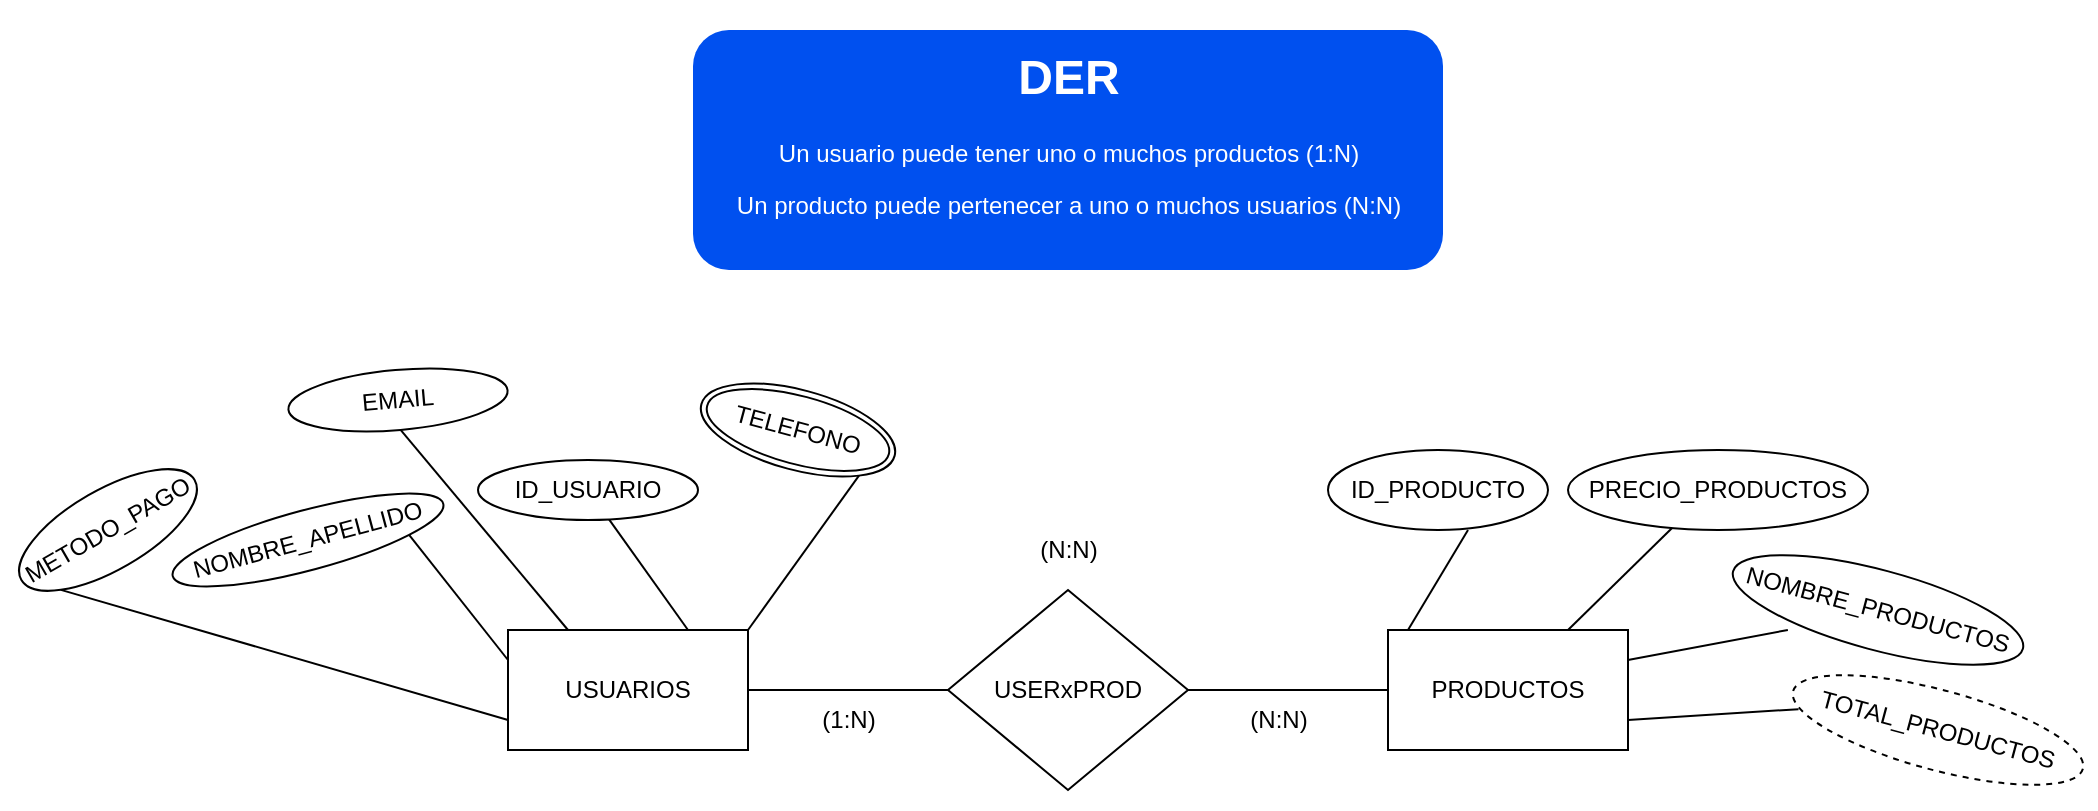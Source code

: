 <mxfile version="23.0.2" type="device" pages="2">
  <diagram name="DER" id="9NDEWmSv1KTt6CReg3cy">
    <mxGraphModel dx="1500" dy="1115" grid="1" gridSize="10" guides="1" tooltips="1" connect="1" arrows="1" fold="1" page="0" pageScale="1" pageWidth="1600" pageHeight="900" math="0" shadow="0">
      <root>
        <mxCell id="0" />
        <mxCell id="1" parent="0" />
        <mxCell id="y1MVlPW5S89hwqnk378B-1" value="PRODUCTOS" style="rounded=0;whiteSpace=wrap;html=1;" vertex="1" parent="1">
          <mxGeometry x="560" y="200" width="120" height="60" as="geometry" />
        </mxCell>
        <mxCell id="y1MVlPW5S89hwqnk378B-2" value="USUARIOS" style="rounded=0;whiteSpace=wrap;html=1;" vertex="1" parent="1">
          <mxGeometry x="120" y="200" width="120" height="60" as="geometry" />
        </mxCell>
        <mxCell id="y1MVlPW5S89hwqnk378B-3" value="&lt;h1&gt;DER&lt;/h1&gt;&lt;p&gt;Un usuario puede tener uno o muchos productos (1:N)&lt;/p&gt;&lt;p&gt;Un producto puede pertenecer a uno o muchos usuarios (N:N)&lt;/p&gt;" style="text;html=1;spacing=5;spacingTop=-20;whiteSpace=wrap;overflow=hidden;rounded=1;gradientDirection=north;fillColor=#0050ef;strokeColor=none;fontColor=#ffffff;shadow=0;glass=0;fontStyle=0;align=center;verticalAlign=middle;horizontal=1;labelBackgroundColor=none;labelBorderColor=none;" vertex="1" parent="1">
          <mxGeometry x="212.5" y="-100" width="375" height="120" as="geometry" />
        </mxCell>
        <mxCell id="y1MVlPW5S89hwqnk378B-4" value="USERxPROD" style="rhombus;whiteSpace=wrap;html=1;" vertex="1" parent="1">
          <mxGeometry x="340" y="180" width="120" height="100" as="geometry" />
        </mxCell>
        <mxCell id="y1MVlPW5S89hwqnk378B-9" value="" style="endArrow=none;html=1;rounded=0;entryX=1;entryY=0.5;entryDx=0;entryDy=0;exitX=0;exitY=0.5;exitDx=0;exitDy=0;" edge="1" parent="1" source="y1MVlPW5S89hwqnk378B-4" target="y1MVlPW5S89hwqnk378B-2">
          <mxGeometry width="50" height="50" relative="1" as="geometry">
            <mxPoint x="440" y="220" as="sourcePoint" />
            <mxPoint x="490" y="170" as="targetPoint" />
          </mxGeometry>
        </mxCell>
        <mxCell id="y1MVlPW5S89hwqnk378B-10" value="" style="endArrow=none;html=1;rounded=0;entryX=0;entryY=0.5;entryDx=0;entryDy=0;exitX=1;exitY=0.5;exitDx=0;exitDy=0;" edge="1" parent="1" source="y1MVlPW5S89hwqnk378B-4" target="y1MVlPW5S89hwqnk378B-1">
          <mxGeometry width="50" height="50" relative="1" as="geometry">
            <mxPoint x="440" y="220" as="sourcePoint" />
            <mxPoint x="490" y="170" as="targetPoint" />
          </mxGeometry>
        </mxCell>
        <mxCell id="y1MVlPW5S89hwqnk378B-11" value="" style="endArrow=none;html=1;rounded=0;entryX=0.227;entryY=1.033;entryDx=0;entryDy=0;entryPerimeter=0;exitX=1;exitY=0.25;exitDx=0;exitDy=0;" edge="1" parent="1" source="y1MVlPW5S89hwqnk378B-1" target="y1MVlPW5S89hwqnk378B-16">
          <mxGeometry width="50" height="50" relative="1" as="geometry">
            <mxPoint x="680" y="255" as="sourcePoint" />
            <mxPoint x="750" y="220" as="targetPoint" />
          </mxGeometry>
        </mxCell>
        <mxCell id="y1MVlPW5S89hwqnk378B-12" value="" style="endArrow=none;html=1;rounded=0;entryX=0.347;entryY=0.975;entryDx=0;entryDy=0;entryPerimeter=0;" edge="1" parent="1" target="y1MVlPW5S89hwqnk378B-15">
          <mxGeometry width="50" height="50" relative="1" as="geometry">
            <mxPoint x="650" y="200" as="sourcePoint" />
            <mxPoint x="720" y="165" as="targetPoint" />
          </mxGeometry>
        </mxCell>
        <mxCell id="y1MVlPW5S89hwqnk378B-13" value="" style="endArrow=none;html=1;rounded=0;" edge="1" parent="1">
          <mxGeometry width="50" height="50" relative="1" as="geometry">
            <mxPoint x="570" y="200" as="sourcePoint" />
            <mxPoint x="600" y="150" as="targetPoint" />
          </mxGeometry>
        </mxCell>
        <mxCell id="y1MVlPW5S89hwqnk378B-14" value="ID_PRODUCTO" style="ellipse;whiteSpace=wrap;html=1;" vertex="1" parent="1">
          <mxGeometry x="530" y="110" width="110" height="40" as="geometry" />
        </mxCell>
        <mxCell id="y1MVlPW5S89hwqnk378B-15" value="PRECIO_PRODUCTOS" style="ellipse;whiteSpace=wrap;html=1;" vertex="1" parent="1">
          <mxGeometry x="650" y="110" width="150" height="40" as="geometry" />
        </mxCell>
        <mxCell id="y1MVlPW5S89hwqnk378B-16" value="NOMBRE_PRODUCTOS" style="ellipse;whiteSpace=wrap;html=1;rotation=15;" vertex="1" parent="1">
          <mxGeometry x="730" y="170" width="150" height="40" as="geometry" />
        </mxCell>
        <mxCell id="y1MVlPW5S89hwqnk378B-17" value="TOTAL_PRODUCTOS" style="ellipse;whiteSpace=wrap;html=1;labelBorderColor=none;dashed=1;rotation=15;" vertex="1" parent="1">
          <mxGeometry x="760" y="230" width="150" height="40" as="geometry" />
        </mxCell>
        <mxCell id="y1MVlPW5S89hwqnk378B-18" value="" style="endArrow=none;html=1;rounded=0;entryX=0.033;entryY=0.7;entryDx=0;entryDy=0;entryPerimeter=0;exitX=1;exitY=0.75;exitDx=0;exitDy=0;" edge="1" parent="1" source="y1MVlPW5S89hwqnk378B-1" target="y1MVlPW5S89hwqnk378B-17">
          <mxGeometry width="50" height="50" relative="1" as="geometry">
            <mxPoint x="440" y="220" as="sourcePoint" />
            <mxPoint x="490" y="170" as="targetPoint" />
          </mxGeometry>
        </mxCell>
        <mxCell id="y1MVlPW5S89hwqnk378B-19" value="(N:N)" style="text;html=1;align=center;verticalAlign=middle;resizable=0;points=[];autosize=1;strokeColor=none;fillColor=none;" vertex="1" parent="1">
          <mxGeometry x="375" y="145" width="50" height="30" as="geometry" />
        </mxCell>
        <mxCell id="y1MVlPW5S89hwqnk378B-20" value="(N:N)" style="text;html=1;align=center;verticalAlign=middle;resizable=0;points=[];autosize=1;strokeColor=none;fillColor=none;" vertex="1" parent="1">
          <mxGeometry x="480" y="230" width="50" height="30" as="geometry" />
        </mxCell>
        <mxCell id="y1MVlPW5S89hwqnk378B-21" value="(1:N)" style="text;html=1;align=center;verticalAlign=middle;resizable=0;points=[];autosize=1;strokeColor=none;fillColor=none;" vertex="1" parent="1">
          <mxGeometry x="265" y="230" width="50" height="30" as="geometry" />
        </mxCell>
        <mxCell id="y1MVlPW5S89hwqnk378B-22" value="" style="endArrow=none;html=1;rounded=0;entryX=0.75;entryY=0;entryDx=0;entryDy=0;" edge="1" parent="1" source="y1MVlPW5S89hwqnk378B-23" target="y1MVlPW5S89hwqnk378B-2">
          <mxGeometry width="50" height="50" relative="1" as="geometry">
            <mxPoint x="200" y="160" as="sourcePoint" />
            <mxPoint x="330" y="170" as="targetPoint" />
          </mxGeometry>
        </mxCell>
        <mxCell id="y1MVlPW5S89hwqnk378B-23" value="ID_USUARIO" style="ellipse;whiteSpace=wrap;html=1;" vertex="1" parent="1">
          <mxGeometry x="105" y="115" width="110" height="30" as="geometry" />
        </mxCell>
        <mxCell id="y1MVlPW5S89hwqnk378B-24" value="EMAIL" style="ellipse;whiteSpace=wrap;html=1;rotation=-5;" vertex="1" parent="1">
          <mxGeometry x="10" y="70" width="110" height="30" as="geometry" />
        </mxCell>
        <mxCell id="y1MVlPW5S89hwqnk378B-25" value="" style="endArrow=none;html=1;rounded=0;entryX=0.5;entryY=1;entryDx=0;entryDy=0;exitX=0.25;exitY=0;exitDx=0;exitDy=0;" edge="1" parent="1" source="y1MVlPW5S89hwqnk378B-2" target="y1MVlPW5S89hwqnk378B-24">
          <mxGeometry width="50" height="50" relative="1" as="geometry">
            <mxPoint x="280" y="220" as="sourcePoint" />
            <mxPoint x="330" y="170" as="targetPoint" />
          </mxGeometry>
        </mxCell>
        <mxCell id="y1MVlPW5S89hwqnk378B-27" value="NOMBRE_APELLIDO" style="ellipse;whiteSpace=wrap;html=1;rotation=-15;" vertex="1" parent="1">
          <mxGeometry x="-50" y="140" width="140" height="30" as="geometry" />
        </mxCell>
        <mxCell id="y1MVlPW5S89hwqnk378B-28" value="" style="endArrow=none;html=1;rounded=0;entryX=1;entryY=1;entryDx=0;entryDy=0;exitX=0;exitY=0.25;exitDx=0;exitDy=0;" edge="1" parent="1" source="y1MVlPW5S89hwqnk378B-2" target="y1MVlPW5S89hwqnk378B-27">
          <mxGeometry width="50" height="50" relative="1" as="geometry">
            <mxPoint x="280" y="220" as="sourcePoint" />
            <mxPoint x="330" y="170" as="targetPoint" />
          </mxGeometry>
        </mxCell>
        <mxCell id="y1MVlPW5S89hwqnk378B-31" value="TELEFONO" style="ellipse;shape=doubleEllipse;margin=3;whiteSpace=wrap;html=1;align=center;rotation=15;" vertex="1" parent="1">
          <mxGeometry x="215" y="80" width="100" height="40" as="geometry" />
        </mxCell>
        <mxCell id="y1MVlPW5S89hwqnk378B-32" value="" style="endArrow=none;html=1;rounded=0;entryX=1;entryY=0;entryDx=0;entryDy=0;exitX=1;exitY=1;exitDx=0;exitDy=0;" edge="1" parent="1" source="y1MVlPW5S89hwqnk378B-31" target="y1MVlPW5S89hwqnk378B-2">
          <mxGeometry relative="1" as="geometry">
            <mxPoint x="230" y="100" as="sourcePoint" />
            <mxPoint x="390" y="100" as="targetPoint" />
          </mxGeometry>
        </mxCell>
        <mxCell id="y1MVlPW5S89hwqnk378B-33" value="METODO_PAGO" style="ellipse;whiteSpace=wrap;html=1;align=center;rotation=-30;" vertex="1" parent="1">
          <mxGeometry x="-130" y="130" width="100" height="40" as="geometry" />
        </mxCell>
        <mxCell id="y1MVlPW5S89hwqnk378B-34" value="" style="endArrow=none;html=1;rounded=0;exitX=0;exitY=1;exitDx=0;exitDy=0;entryX=0;entryY=0.75;entryDx=0;entryDy=0;" edge="1" parent="1" source="y1MVlPW5S89hwqnk378B-33" target="y1MVlPW5S89hwqnk378B-2">
          <mxGeometry relative="1" as="geometry">
            <mxPoint x="140" y="200" as="sourcePoint" />
            <mxPoint x="300" y="200" as="targetPoint" />
          </mxGeometry>
        </mxCell>
      </root>
    </mxGraphModel>
  </diagram>
  <diagram id="z8oYfwmp4CMEbBbwqvIX" name="Modelo Relacional">
    <mxGraphModel dx="1280" dy="972" grid="1" gridSize="10" guides="1" tooltips="1" connect="1" arrows="1" fold="1" page="0" pageScale="1" pageWidth="1600" pageHeight="900" math="0" shadow="0">
      <root>
        <mxCell id="0" />
        <mxCell id="1" parent="0" />
        <mxCell id="_S3WSzr0RZkE6LvH8EK8-1" value="&lt;h1&gt;MODELO RELACIONAL&lt;/h1&gt;&lt;div&gt;4 TABLAS: USUARIOS, TELEFONO, PRODUCTOS, USERxPROD&lt;/div&gt;" style="text;html=1;spacing=5;spacingTop=-20;whiteSpace=wrap;overflow=hidden;rounded=1;gradientDirection=north;fillColor=#0050ef;strokeColor=none;fontColor=#ffffff;shadow=0;glass=0;fontStyle=0;align=center;verticalAlign=middle;horizontal=1;labelBackgroundColor=none;labelBorderColor=none;" vertex="1" parent="1">
          <mxGeometry y="10" width="400" height="120" as="geometry" />
        </mxCell>
        <mxCell id="_S3WSzr0RZkE6LvH8EK8-2" value="USUARIOS" style="shape=table;startSize=30;container=1;collapsible=1;childLayout=tableLayout;fixedRows=1;rowLines=0;fontStyle=1;align=center;resizeLast=1;html=1;" vertex="1" parent="1">
          <mxGeometry x="-180" y="201" width="180" height="180" as="geometry" />
        </mxCell>
        <mxCell id="_S3WSzr0RZkE6LvH8EK8-3" value="" style="shape=tableRow;horizontal=0;startSize=0;swimlaneHead=0;swimlaneBody=0;fillColor=none;collapsible=0;dropTarget=0;points=[[0,0.5],[1,0.5]];portConstraint=eastwest;top=0;left=0;right=0;bottom=1;" vertex="1" parent="_S3WSzr0RZkE6LvH8EK8-2">
          <mxGeometry y="30" width="180" height="30" as="geometry" />
        </mxCell>
        <mxCell id="_S3WSzr0RZkE6LvH8EK8-4" value="PK" style="shape=partialRectangle;connectable=0;fillColor=none;top=0;left=0;bottom=0;right=0;fontStyle=1;overflow=hidden;whiteSpace=wrap;html=1;" vertex="1" parent="_S3WSzr0RZkE6LvH8EK8-3">
          <mxGeometry width="30" height="30" as="geometry">
            <mxRectangle width="30" height="30" as="alternateBounds" />
          </mxGeometry>
        </mxCell>
        <mxCell id="_S3WSzr0RZkE6LvH8EK8-5" value="id_usuario" style="shape=partialRectangle;connectable=0;fillColor=none;top=0;left=0;bottom=0;right=0;align=left;spacingLeft=6;fontStyle=5;overflow=hidden;whiteSpace=wrap;html=1;" vertex="1" parent="_S3WSzr0RZkE6LvH8EK8-3">
          <mxGeometry x="30" width="150" height="30" as="geometry">
            <mxRectangle width="150" height="30" as="alternateBounds" />
          </mxGeometry>
        </mxCell>
        <mxCell id="_S3WSzr0RZkE6LvH8EK8-6" value="" style="shape=tableRow;horizontal=0;startSize=0;swimlaneHead=0;swimlaneBody=0;fillColor=none;collapsible=0;dropTarget=0;points=[[0,0.5],[1,0.5]];portConstraint=eastwest;top=0;left=0;right=0;bottom=0;" vertex="1" parent="_S3WSzr0RZkE6LvH8EK8-2">
          <mxGeometry y="60" width="180" height="30" as="geometry" />
        </mxCell>
        <mxCell id="_S3WSzr0RZkE6LvH8EK8-7" value="" style="shape=partialRectangle;connectable=0;fillColor=none;top=0;left=0;bottom=0;right=0;editable=1;overflow=hidden;whiteSpace=wrap;html=1;" vertex="1" parent="_S3WSzr0RZkE6LvH8EK8-6">
          <mxGeometry width="30" height="30" as="geometry">
            <mxRectangle width="30" height="30" as="alternateBounds" />
          </mxGeometry>
        </mxCell>
        <mxCell id="_S3WSzr0RZkE6LvH8EK8-8" value="nombre_apellido&lt;span style=&quot;white-space: pre;&quot;&gt;&#x9;&lt;/span&gt;" style="shape=partialRectangle;connectable=0;fillColor=none;top=0;left=0;bottom=0;right=0;align=left;spacingLeft=6;overflow=hidden;whiteSpace=wrap;html=1;" vertex="1" parent="_S3WSzr0RZkE6LvH8EK8-6">
          <mxGeometry x="30" width="150" height="30" as="geometry">
            <mxRectangle width="150" height="30" as="alternateBounds" />
          </mxGeometry>
        </mxCell>
        <mxCell id="_S3WSzr0RZkE6LvH8EK8-9" value="" style="shape=tableRow;horizontal=0;startSize=0;swimlaneHead=0;swimlaneBody=0;fillColor=none;collapsible=0;dropTarget=0;points=[[0,0.5],[1,0.5]];portConstraint=eastwest;top=0;left=0;right=0;bottom=0;" vertex="1" parent="_S3WSzr0RZkE6LvH8EK8-2">
          <mxGeometry y="90" width="180" height="30" as="geometry" />
        </mxCell>
        <mxCell id="_S3WSzr0RZkE6LvH8EK8-10" value="" style="shape=partialRectangle;connectable=0;fillColor=none;top=0;left=0;bottom=0;right=0;editable=1;overflow=hidden;whiteSpace=wrap;html=1;" vertex="1" parent="_S3WSzr0RZkE6LvH8EK8-9">
          <mxGeometry width="30" height="30" as="geometry">
            <mxRectangle width="30" height="30" as="alternateBounds" />
          </mxGeometry>
        </mxCell>
        <mxCell id="_S3WSzr0RZkE6LvH8EK8-11" value="email_usuario" style="shape=partialRectangle;connectable=0;fillColor=none;top=0;left=0;bottom=0;right=0;align=left;spacingLeft=6;overflow=hidden;whiteSpace=wrap;html=1;" vertex="1" parent="_S3WSzr0RZkE6LvH8EK8-9">
          <mxGeometry x="30" width="150" height="30" as="geometry">
            <mxRectangle width="150" height="30" as="alternateBounds" />
          </mxGeometry>
        </mxCell>
        <mxCell id="_S3WSzr0RZkE6LvH8EK8-12" value="" style="shape=tableRow;horizontal=0;startSize=0;swimlaneHead=0;swimlaneBody=0;fillColor=none;collapsible=0;dropTarget=0;points=[[0,0.5],[1,0.5]];portConstraint=eastwest;top=0;left=0;right=0;bottom=0;" vertex="1" parent="_S3WSzr0RZkE6LvH8EK8-2">
          <mxGeometry y="120" width="180" height="30" as="geometry" />
        </mxCell>
        <mxCell id="_S3WSzr0RZkE6LvH8EK8-13" value="" style="shape=partialRectangle;connectable=0;fillColor=none;top=0;left=0;bottom=0;right=0;editable=1;overflow=hidden;whiteSpace=wrap;html=1;" vertex="1" parent="_S3WSzr0RZkE6LvH8EK8-12">
          <mxGeometry width="30" height="30" as="geometry">
            <mxRectangle width="30" height="30" as="alternateBounds" />
          </mxGeometry>
        </mxCell>
        <mxCell id="_S3WSzr0RZkE6LvH8EK8-14" value="telefono" style="shape=partialRectangle;connectable=0;fillColor=none;top=0;left=0;bottom=0;right=0;align=left;spacingLeft=6;overflow=hidden;whiteSpace=wrap;html=1;" vertex="1" parent="_S3WSzr0RZkE6LvH8EK8-12">
          <mxGeometry x="30" width="150" height="30" as="geometry">
            <mxRectangle width="150" height="30" as="alternateBounds" />
          </mxGeometry>
        </mxCell>
        <mxCell id="NOgiCfdzEX7khykZKink-1" value="" style="shape=tableRow;horizontal=0;startSize=0;swimlaneHead=0;swimlaneBody=0;fillColor=none;collapsible=0;dropTarget=0;points=[[0,0.5],[1,0.5]];portConstraint=eastwest;top=0;left=0;right=0;bottom=0;" vertex="1" parent="_S3WSzr0RZkE6LvH8EK8-2">
          <mxGeometry y="150" width="180" height="30" as="geometry" />
        </mxCell>
        <mxCell id="NOgiCfdzEX7khykZKink-2" value="" style="shape=partialRectangle;connectable=0;fillColor=none;top=0;left=0;bottom=0;right=0;editable=1;overflow=hidden;whiteSpace=wrap;html=1;" vertex="1" parent="NOgiCfdzEX7khykZKink-1">
          <mxGeometry width="30" height="30" as="geometry">
            <mxRectangle width="30" height="30" as="alternateBounds" />
          </mxGeometry>
        </mxCell>
        <mxCell id="NOgiCfdzEX7khykZKink-3" value="metodo_pago" style="shape=partialRectangle;connectable=0;fillColor=none;top=0;left=0;bottom=0;right=0;align=left;spacingLeft=6;overflow=hidden;whiteSpace=wrap;html=1;" vertex="1" parent="NOgiCfdzEX7khykZKink-1">
          <mxGeometry x="30" width="150" height="30" as="geometry">
            <mxRectangle width="150" height="30" as="alternateBounds" />
          </mxGeometry>
        </mxCell>
        <mxCell id="RvstwDUwoyLTjoVhDeW6-1" value="PRODUCTOS" style="shape=table;startSize=30;container=1;collapsible=1;childLayout=tableLayout;fixedRows=1;rowLines=0;fontStyle=1;align=center;resizeLast=1;html=1;" vertex="1" parent="1">
          <mxGeometry x="400" y="201" width="180" height="120" as="geometry" />
        </mxCell>
        <mxCell id="RvstwDUwoyLTjoVhDeW6-2" value="" style="shape=tableRow;horizontal=0;startSize=0;swimlaneHead=0;swimlaneBody=0;fillColor=none;collapsible=0;dropTarget=0;points=[[0,0.5],[1,0.5]];portConstraint=eastwest;top=0;left=0;right=0;bottom=1;" vertex="1" parent="RvstwDUwoyLTjoVhDeW6-1">
          <mxGeometry y="30" width="180" height="30" as="geometry" />
        </mxCell>
        <mxCell id="RvstwDUwoyLTjoVhDeW6-3" value="PK" style="shape=partialRectangle;connectable=0;fillColor=none;top=0;left=0;bottom=0;right=0;fontStyle=1;overflow=hidden;whiteSpace=wrap;html=1;" vertex="1" parent="RvstwDUwoyLTjoVhDeW6-2">
          <mxGeometry width="30" height="30" as="geometry">
            <mxRectangle width="30" height="30" as="alternateBounds" />
          </mxGeometry>
        </mxCell>
        <mxCell id="RvstwDUwoyLTjoVhDeW6-4" value="id_producto" style="shape=partialRectangle;connectable=0;fillColor=none;top=0;left=0;bottom=0;right=0;align=left;spacingLeft=6;fontStyle=5;overflow=hidden;whiteSpace=wrap;html=1;" vertex="1" parent="RvstwDUwoyLTjoVhDeW6-2">
          <mxGeometry x="30" width="150" height="30" as="geometry">
            <mxRectangle width="150" height="30" as="alternateBounds" />
          </mxGeometry>
        </mxCell>
        <mxCell id="RvstwDUwoyLTjoVhDeW6-5" value="" style="shape=tableRow;horizontal=0;startSize=0;swimlaneHead=0;swimlaneBody=0;fillColor=none;collapsible=0;dropTarget=0;points=[[0,0.5],[1,0.5]];portConstraint=eastwest;top=0;left=0;right=0;bottom=0;" vertex="1" parent="RvstwDUwoyLTjoVhDeW6-1">
          <mxGeometry y="60" width="180" height="30" as="geometry" />
        </mxCell>
        <mxCell id="RvstwDUwoyLTjoVhDeW6-6" value="" style="shape=partialRectangle;connectable=0;fillColor=none;top=0;left=0;bottom=0;right=0;editable=1;overflow=hidden;whiteSpace=wrap;html=1;" vertex="1" parent="RvstwDUwoyLTjoVhDeW6-5">
          <mxGeometry width="30" height="30" as="geometry">
            <mxRectangle width="30" height="30" as="alternateBounds" />
          </mxGeometry>
        </mxCell>
        <mxCell id="RvstwDUwoyLTjoVhDeW6-7" value="nombre_producto" style="shape=partialRectangle;connectable=0;fillColor=none;top=0;left=0;bottom=0;right=0;align=left;spacingLeft=6;overflow=hidden;whiteSpace=wrap;html=1;" vertex="1" parent="RvstwDUwoyLTjoVhDeW6-5">
          <mxGeometry x="30" width="150" height="30" as="geometry">
            <mxRectangle width="150" height="30" as="alternateBounds" />
          </mxGeometry>
        </mxCell>
        <mxCell id="RvstwDUwoyLTjoVhDeW6-8" value="" style="shape=tableRow;horizontal=0;startSize=0;swimlaneHead=0;swimlaneBody=0;fillColor=none;collapsible=0;dropTarget=0;points=[[0,0.5],[1,0.5]];portConstraint=eastwest;top=0;left=0;right=0;bottom=0;" vertex="1" parent="RvstwDUwoyLTjoVhDeW6-1">
          <mxGeometry y="90" width="180" height="30" as="geometry" />
        </mxCell>
        <mxCell id="RvstwDUwoyLTjoVhDeW6-9" value="" style="shape=partialRectangle;connectable=0;fillColor=none;top=0;left=0;bottom=0;right=0;editable=1;overflow=hidden;whiteSpace=wrap;html=1;" vertex="1" parent="RvstwDUwoyLTjoVhDeW6-8">
          <mxGeometry width="30" height="30" as="geometry">
            <mxRectangle width="30" height="30" as="alternateBounds" />
          </mxGeometry>
        </mxCell>
        <mxCell id="RvstwDUwoyLTjoVhDeW6-10" value="precio_producto" style="shape=partialRectangle;connectable=0;fillColor=none;top=0;left=0;bottom=0;right=0;align=left;spacingLeft=6;overflow=hidden;whiteSpace=wrap;html=1;" vertex="1" parent="RvstwDUwoyLTjoVhDeW6-8">
          <mxGeometry x="30" width="150" height="30" as="geometry">
            <mxRectangle width="150" height="30" as="alternateBounds" />
          </mxGeometry>
        </mxCell>
        <mxCell id="EJFGOZaLRX_Kuc46BioQ-1" value="TELEFONOS" style="shape=table;startSize=29;container=1;collapsible=1;childLayout=tableLayout;fixedRows=1;rowLines=0;fontStyle=1;align=center;resizeLast=1;html=1;" vertex="1" parent="1">
          <mxGeometry x="110" y="201" width="180" height="90" as="geometry" />
        </mxCell>
        <mxCell id="EJFGOZaLRX_Kuc46BioQ-2" value="" style="shape=tableRow;horizontal=0;startSize=0;swimlaneHead=0;swimlaneBody=0;fillColor=none;collapsible=0;dropTarget=0;points=[[0,0.5],[1,0.5]];portConstraint=eastwest;top=0;left=0;right=0;bottom=1;" vertex="1" parent="EJFGOZaLRX_Kuc46BioQ-1">
          <mxGeometry y="29" width="180" height="30" as="geometry" />
        </mxCell>
        <mxCell id="EJFGOZaLRX_Kuc46BioQ-3" value="PK" style="shape=partialRectangle;connectable=0;fillColor=none;top=0;left=0;bottom=0;right=0;fontStyle=1;overflow=hidden;whiteSpace=wrap;html=1;" vertex="1" parent="EJFGOZaLRX_Kuc46BioQ-2">
          <mxGeometry width="50" height="30" as="geometry">
            <mxRectangle width="50" height="30" as="alternateBounds" />
          </mxGeometry>
        </mxCell>
        <mxCell id="EJFGOZaLRX_Kuc46BioQ-4" value="id_telefono" style="shape=partialRectangle;connectable=0;fillColor=none;top=0;left=0;bottom=0;right=0;align=left;spacingLeft=6;fontStyle=5;overflow=hidden;whiteSpace=wrap;html=1;" vertex="1" parent="EJFGOZaLRX_Kuc46BioQ-2">
          <mxGeometry x="50" width="130" height="30" as="geometry">
            <mxRectangle width="130" height="30" as="alternateBounds" />
          </mxGeometry>
        </mxCell>
        <mxCell id="EJFGOZaLRX_Kuc46BioQ-5" value="" style="shape=tableRow;horizontal=0;startSize=0;swimlaneHead=0;swimlaneBody=0;fillColor=none;collapsible=0;dropTarget=0;points=[[0,0.5],[1,0.5]];portConstraint=eastwest;top=0;left=0;right=0;bottom=0;" vertex="1" parent="EJFGOZaLRX_Kuc46BioQ-1">
          <mxGeometry y="59" width="180" height="30" as="geometry" />
        </mxCell>
        <mxCell id="EJFGOZaLRX_Kuc46BioQ-6" value="PK, FK" style="shape=partialRectangle;connectable=0;fillColor=none;top=0;left=0;bottom=0;right=0;editable=1;overflow=hidden;whiteSpace=wrap;html=1;" vertex="1" parent="EJFGOZaLRX_Kuc46BioQ-5">
          <mxGeometry width="50" height="30" as="geometry">
            <mxRectangle width="50" height="30" as="alternateBounds" />
          </mxGeometry>
        </mxCell>
        <mxCell id="EJFGOZaLRX_Kuc46BioQ-7" value="&lt;u&gt;id_usuario&lt;/u&gt;" style="shape=partialRectangle;connectable=0;fillColor=none;top=0;left=0;bottom=0;right=0;align=left;spacingLeft=6;overflow=hidden;whiteSpace=wrap;html=1;" vertex="1" parent="EJFGOZaLRX_Kuc46BioQ-5">
          <mxGeometry x="50" width="130" height="30" as="geometry">
            <mxRectangle width="130" height="30" as="alternateBounds" />
          </mxGeometry>
        </mxCell>
        <mxCell id="EJFGOZaLRX_Kuc46BioQ-11" style="edgeStyle=orthogonalEdgeStyle;rounded=0;orthogonalLoop=1;jettySize=auto;html=1;entryX=1;entryY=0.5;entryDx=0;entryDy=0;" edge="1" parent="1" source="EJFGOZaLRX_Kuc46BioQ-5" target="_S3WSzr0RZkE6LvH8EK8-3">
          <mxGeometry relative="1" as="geometry" />
        </mxCell>
        <mxCell id="EJFGOZaLRX_Kuc46BioQ-12" value="USERxPROD" style="shape=table;startSize=30;container=1;collapsible=1;childLayout=tableLayout;fixedRows=1;rowLines=0;fontStyle=1;align=center;resizeLast=1;html=1;" vertex="1" parent="1">
          <mxGeometry x="110" y="360" width="180" height="90" as="geometry" />
        </mxCell>
        <mxCell id="EJFGOZaLRX_Kuc46BioQ-13" value="" style="shape=tableRow;horizontal=0;startSize=0;swimlaneHead=0;swimlaneBody=0;fillColor=none;collapsible=0;dropTarget=0;points=[[0,0.5],[1,0.5]];portConstraint=eastwest;top=0;left=0;right=0;bottom=1;" vertex="1" parent="EJFGOZaLRX_Kuc46BioQ-12">
          <mxGeometry y="30" width="180" height="30" as="geometry" />
        </mxCell>
        <mxCell id="EJFGOZaLRX_Kuc46BioQ-14" value="PK, FK" style="shape=partialRectangle;connectable=0;fillColor=none;top=0;left=0;bottom=0;right=0;fontStyle=1;overflow=hidden;whiteSpace=wrap;html=1;" vertex="1" parent="EJFGOZaLRX_Kuc46BioQ-13">
          <mxGeometry width="50" height="30" as="geometry">
            <mxRectangle width="50" height="30" as="alternateBounds" />
          </mxGeometry>
        </mxCell>
        <mxCell id="EJFGOZaLRX_Kuc46BioQ-15" value="id_usuario" style="shape=partialRectangle;connectable=0;fillColor=none;top=0;left=0;bottom=0;right=0;align=left;spacingLeft=6;fontStyle=5;overflow=hidden;whiteSpace=wrap;html=1;" vertex="1" parent="EJFGOZaLRX_Kuc46BioQ-13">
          <mxGeometry x="50" width="130" height="30" as="geometry">
            <mxRectangle width="130" height="30" as="alternateBounds" />
          </mxGeometry>
        </mxCell>
        <mxCell id="EJFGOZaLRX_Kuc46BioQ-16" value="" style="shape=tableRow;horizontal=0;startSize=0;swimlaneHead=0;swimlaneBody=0;fillColor=none;collapsible=0;dropTarget=0;points=[[0,0.5],[1,0.5]];portConstraint=eastwest;top=0;left=0;right=0;bottom=0;" vertex="1" parent="EJFGOZaLRX_Kuc46BioQ-12">
          <mxGeometry y="60" width="180" height="30" as="geometry" />
        </mxCell>
        <mxCell id="EJFGOZaLRX_Kuc46BioQ-17" value="PK, FK" style="shape=partialRectangle;connectable=0;fillColor=none;top=0;left=0;bottom=0;right=0;editable=1;overflow=hidden;whiteSpace=wrap;html=1;" vertex="1" parent="EJFGOZaLRX_Kuc46BioQ-16">
          <mxGeometry width="50" height="30" as="geometry">
            <mxRectangle width="50" height="30" as="alternateBounds" />
          </mxGeometry>
        </mxCell>
        <mxCell id="EJFGOZaLRX_Kuc46BioQ-18" value="&lt;u&gt;id_producto&lt;/u&gt;" style="shape=partialRectangle;connectable=0;fillColor=none;top=0;left=0;bottom=0;right=0;align=left;spacingLeft=6;overflow=hidden;whiteSpace=wrap;html=1;" vertex="1" parent="EJFGOZaLRX_Kuc46BioQ-16">
          <mxGeometry x="50" width="130" height="30" as="geometry">
            <mxRectangle width="130" height="30" as="alternateBounds" />
          </mxGeometry>
        </mxCell>
        <mxCell id="wSFMABVrjwS1AwxR-Qcz-2" value="" style="shape=tableRow;horizontal=0;startSize=0;swimlaneHead=0;swimlaneBody=0;fillColor=none;collapsible=0;dropTarget=0;points=[[0,0.5],[1,0.5]];portConstraint=eastwest;top=0;left=0;right=0;bottom=0;" vertex="1" parent="1">
          <mxGeometry x="110" y="480" width="180" height="30" as="geometry" />
        </mxCell>
        <mxCell id="wSFMABVrjwS1AwxR-Qcz-3" value="" style="shape=partialRectangle;connectable=0;fillColor=none;top=0;left=0;bottom=0;right=0;editable=1;overflow=hidden;whiteSpace=wrap;html=1;" vertex="1" parent="wSFMABVrjwS1AwxR-Qcz-2">
          <mxGeometry width="30" height="30" as="geometry">
            <mxRectangle width="30" height="30" as="alternateBounds" />
          </mxGeometry>
        </mxCell>
        <mxCell id="jjwZOo8nHgsk_CuXRh_8-1" style="edgeStyle=orthogonalEdgeStyle;rounded=0;orthogonalLoop=1;jettySize=auto;html=1;entryX=1;entryY=0.5;entryDx=0;entryDy=0;" edge="1" parent="1" source="EJFGOZaLRX_Kuc46BioQ-13" target="_S3WSzr0RZkE6LvH8EK8-3">
          <mxGeometry relative="1" as="geometry" />
        </mxCell>
        <mxCell id="jjwZOo8nHgsk_CuXRh_8-2" style="edgeStyle=orthogonalEdgeStyle;rounded=0;orthogonalLoop=1;jettySize=auto;html=1;entryX=0;entryY=0.5;entryDx=0;entryDy=0;" edge="1" parent="1" source="EJFGOZaLRX_Kuc46BioQ-16" target="RvstwDUwoyLTjoVhDeW6-2">
          <mxGeometry relative="1" as="geometry">
            <mxPoint x="390" y="260" as="targetPoint" />
          </mxGeometry>
        </mxCell>
        <mxCell id="jjwZOo8nHgsk_CuXRh_8-3" value="&lt;h1&gt;Con esto ya se pueden crear las tablas en el SGBD&lt;/h1&gt;&lt;div&gt;1) USUARIOS&lt;/div&gt;&lt;div&gt;2) TELEFONOS&lt;/div&gt;&lt;div&gt;3) PRODUCTOS&lt;/div&gt;&lt;div&gt;4) USERxPROD&lt;/div&gt;&lt;div&gt;&lt;br&gt;&lt;/div&gt;" style="text;html=1;spacing=5;spacingTop=-20;whiteSpace=wrap;overflow=hidden;rounded=1;gradientDirection=north;fillColor=#6a00ff;strokeColor=#3700CC;fontColor=#ffffff;shadow=0;glass=0;fontStyle=0;align=center;verticalAlign=middle;horizontal=1;labelBackgroundColor=none;labelBorderColor=none;" vertex="1" parent="1">
          <mxGeometry y="480" width="400" height="170" as="geometry" />
        </mxCell>
      </root>
    </mxGraphModel>
  </diagram>
</mxfile>

